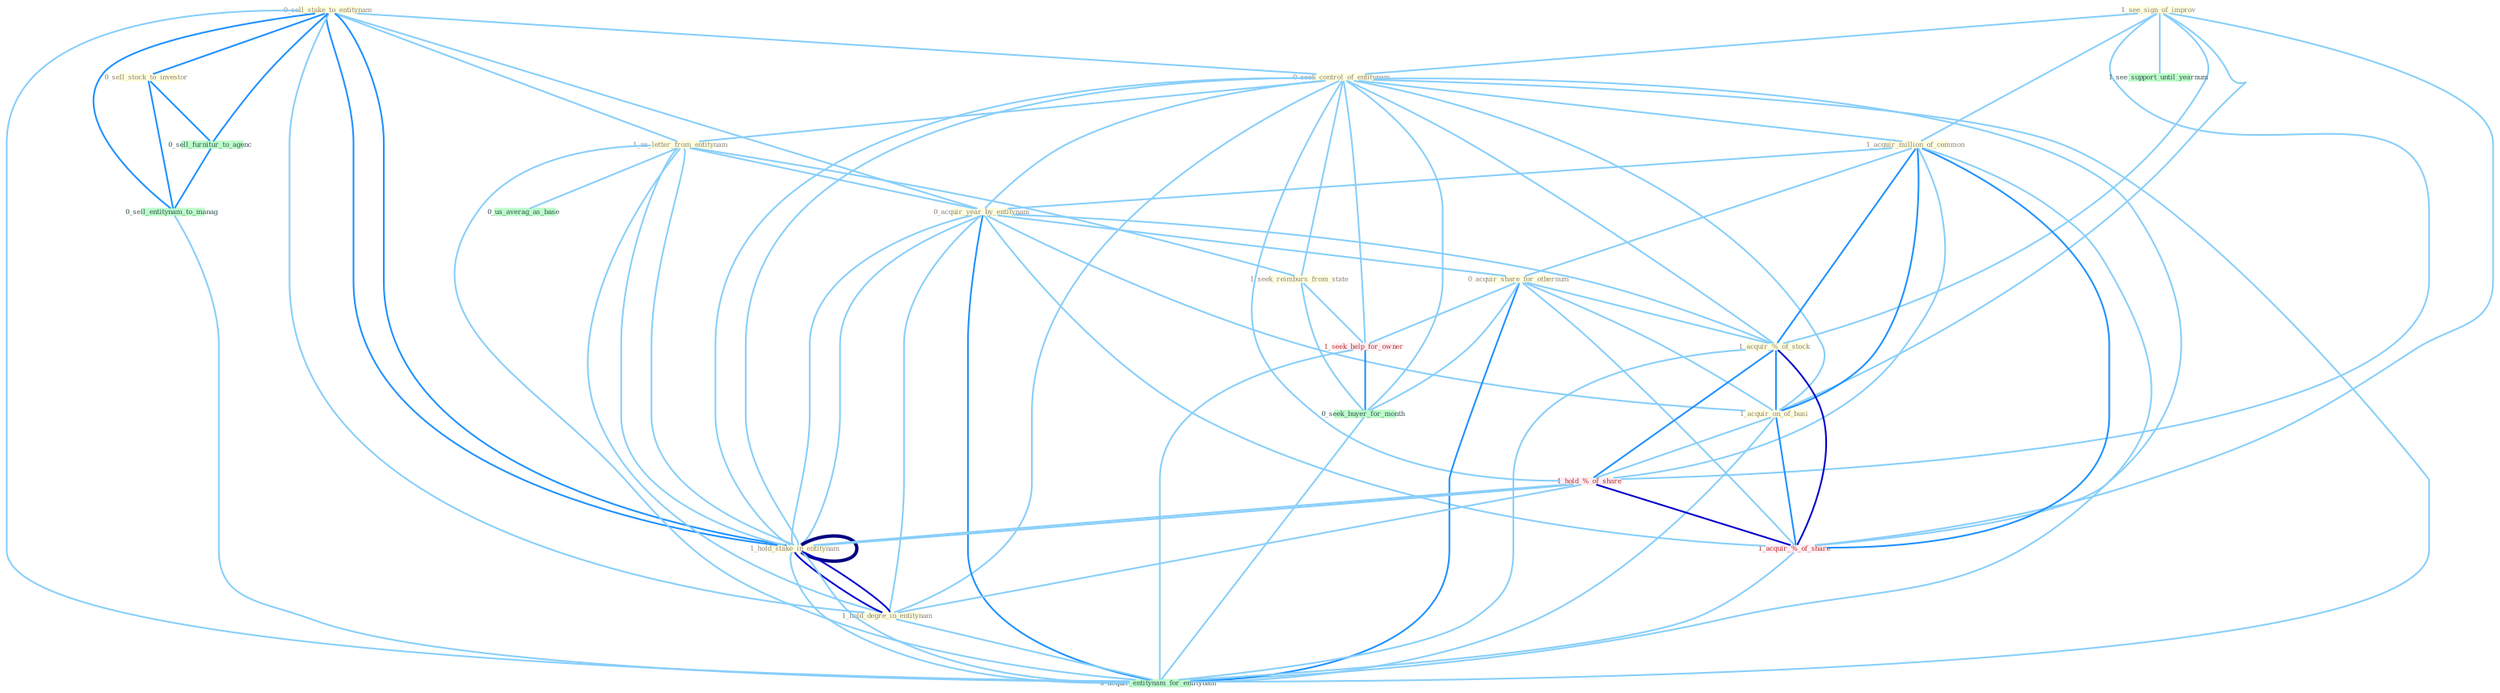 Graph G{ 
    node
    [shape=polygon,style=filled,width=.5,height=.06,color="#BDFCC9",fixedsize=true,fontsize=4,
    fontcolor="#2f4f4f"];
    {node
    [color="#ffffe0", fontcolor="#8b7d6b"] "0_sell_stake_to_entitynam " "1_see_sign_of_improv " "0_seek_control_of_entitynam " "1_acquir_million_of_common " "1_us_letter_from_entitynam " "0_acquir_year_by_entitynam " "0_acquir_share_for_othernum " "1_acquir_%_of_stock " "1_hold_stake_in_entitynam " "1_hold_degre_in_entitynam " "0_sell_stock_to_investor " "1_seek_reimburs_from_state " "1_acquir_on_of_busi "}
{node [color="#fff0f5", fontcolor="#b22222"] "1_hold_%_of_share " "1_hold_stake_in_entitynam " "1_seek_help_for_owner " "1_acquir_%_of_share "}
edge [color="#B0E2FF"];

	"0_sell_stake_to_entitynam " -- "0_seek_control_of_entitynam " [w="1", color="#87cefa" ];
	"0_sell_stake_to_entitynam " -- "1_us_letter_from_entitynam " [w="1", color="#87cefa" ];
	"0_sell_stake_to_entitynam " -- "0_acquir_year_by_entitynam " [w="1", color="#87cefa" ];
	"0_sell_stake_to_entitynam " -- "1_hold_stake_in_entitynam " [w="2", color="#1e90ff" , len=0.8];
	"0_sell_stake_to_entitynam " -- "1_hold_degre_in_entitynam " [w="1", color="#87cefa" ];
	"0_sell_stake_to_entitynam " -- "0_sell_stock_to_investor " [w="2", color="#1e90ff" , len=0.8];
	"0_sell_stake_to_entitynam " -- "1_hold_stake_in_entitynam " [w="2", color="#1e90ff" , len=0.8];
	"0_sell_stake_to_entitynam " -- "0_sell_furnitur_to_agenc " [w="2", color="#1e90ff" , len=0.8];
	"0_sell_stake_to_entitynam " -- "0_sell_entitynam_to_manag " [w="2", color="#1e90ff" , len=0.8];
	"0_sell_stake_to_entitynam " -- "0_acquir_entitynam_for_entitynam " [w="1", color="#87cefa" ];
	"1_see_sign_of_improv " -- "0_seek_control_of_entitynam " [w="1", color="#87cefa" ];
	"1_see_sign_of_improv " -- "1_acquir_million_of_common " [w="1", color="#87cefa" ];
	"1_see_sign_of_improv " -- "1_acquir_%_of_stock " [w="1", color="#87cefa" ];
	"1_see_sign_of_improv " -- "1_acquir_on_of_busi " [w="1", color="#87cefa" ];
	"1_see_sign_of_improv " -- "1_hold_%_of_share " [w="1", color="#87cefa" ];
	"1_see_sign_of_improv " -- "1_acquir_%_of_share " [w="1", color="#87cefa" ];
	"1_see_sign_of_improv " -- "1_see_support_until_yearnum " [w="1", color="#87cefa" ];
	"0_seek_control_of_entitynam " -- "1_acquir_million_of_common " [w="1", color="#87cefa" ];
	"0_seek_control_of_entitynam " -- "1_us_letter_from_entitynam " [w="1", color="#87cefa" ];
	"0_seek_control_of_entitynam " -- "0_acquir_year_by_entitynam " [w="1", color="#87cefa" ];
	"0_seek_control_of_entitynam " -- "1_acquir_%_of_stock " [w="1", color="#87cefa" ];
	"0_seek_control_of_entitynam " -- "1_hold_stake_in_entitynam " [w="1", color="#87cefa" ];
	"0_seek_control_of_entitynam " -- "1_hold_degre_in_entitynam " [w="1", color="#87cefa" ];
	"0_seek_control_of_entitynam " -- "1_seek_reimburs_from_state " [w="1", color="#87cefa" ];
	"0_seek_control_of_entitynam " -- "1_acquir_on_of_busi " [w="1", color="#87cefa" ];
	"0_seek_control_of_entitynam " -- "1_hold_%_of_share " [w="1", color="#87cefa" ];
	"0_seek_control_of_entitynam " -- "1_hold_stake_in_entitynam " [w="1", color="#87cefa" ];
	"0_seek_control_of_entitynam " -- "1_seek_help_for_owner " [w="1", color="#87cefa" ];
	"0_seek_control_of_entitynam " -- "0_seek_buyer_for_month " [w="1", color="#87cefa" ];
	"0_seek_control_of_entitynam " -- "1_acquir_%_of_share " [w="1", color="#87cefa" ];
	"0_seek_control_of_entitynam " -- "0_acquir_entitynam_for_entitynam " [w="1", color="#87cefa" ];
	"1_acquir_million_of_common " -- "0_acquir_year_by_entitynam " [w="1", color="#87cefa" ];
	"1_acquir_million_of_common " -- "0_acquir_share_for_othernum " [w="1", color="#87cefa" ];
	"1_acquir_million_of_common " -- "1_acquir_%_of_stock " [w="2", color="#1e90ff" , len=0.8];
	"1_acquir_million_of_common " -- "1_acquir_on_of_busi " [w="2", color="#1e90ff" , len=0.8];
	"1_acquir_million_of_common " -- "1_hold_%_of_share " [w="1", color="#87cefa" ];
	"1_acquir_million_of_common " -- "1_acquir_%_of_share " [w="2", color="#1e90ff" , len=0.8];
	"1_acquir_million_of_common " -- "0_acquir_entitynam_for_entitynam " [w="1", color="#87cefa" ];
	"1_us_letter_from_entitynam " -- "0_acquir_year_by_entitynam " [w="1", color="#87cefa" ];
	"1_us_letter_from_entitynam " -- "1_hold_stake_in_entitynam " [w="1", color="#87cefa" ];
	"1_us_letter_from_entitynam " -- "1_hold_degre_in_entitynam " [w="1", color="#87cefa" ];
	"1_us_letter_from_entitynam " -- "1_seek_reimburs_from_state " [w="1", color="#87cefa" ];
	"1_us_letter_from_entitynam " -- "1_hold_stake_in_entitynam " [w="1", color="#87cefa" ];
	"1_us_letter_from_entitynam " -- "0_us_averag_as_base " [w="1", color="#87cefa" ];
	"1_us_letter_from_entitynam " -- "0_acquir_entitynam_for_entitynam " [w="1", color="#87cefa" ];
	"0_acquir_year_by_entitynam " -- "0_acquir_share_for_othernum " [w="1", color="#87cefa" ];
	"0_acquir_year_by_entitynam " -- "1_acquir_%_of_stock " [w="1", color="#87cefa" ];
	"0_acquir_year_by_entitynam " -- "1_hold_stake_in_entitynam " [w="1", color="#87cefa" ];
	"0_acquir_year_by_entitynam " -- "1_hold_degre_in_entitynam " [w="1", color="#87cefa" ];
	"0_acquir_year_by_entitynam " -- "1_acquir_on_of_busi " [w="1", color="#87cefa" ];
	"0_acquir_year_by_entitynam " -- "1_hold_stake_in_entitynam " [w="1", color="#87cefa" ];
	"0_acquir_year_by_entitynam " -- "1_acquir_%_of_share " [w="1", color="#87cefa" ];
	"0_acquir_year_by_entitynam " -- "0_acquir_entitynam_for_entitynam " [w="2", color="#1e90ff" , len=0.8];
	"0_acquir_share_for_othernum " -- "1_acquir_%_of_stock " [w="1", color="#87cefa" ];
	"0_acquir_share_for_othernum " -- "1_acquir_on_of_busi " [w="1", color="#87cefa" ];
	"0_acquir_share_for_othernum " -- "1_seek_help_for_owner " [w="1", color="#87cefa" ];
	"0_acquir_share_for_othernum " -- "0_seek_buyer_for_month " [w="1", color="#87cefa" ];
	"0_acquir_share_for_othernum " -- "1_acquir_%_of_share " [w="1", color="#87cefa" ];
	"0_acquir_share_for_othernum " -- "0_acquir_entitynam_for_entitynam " [w="2", color="#1e90ff" , len=0.8];
	"1_acquir_%_of_stock " -- "1_acquir_on_of_busi " [w="2", color="#1e90ff" , len=0.8];
	"1_acquir_%_of_stock " -- "1_hold_%_of_share " [w="2", color="#1e90ff" , len=0.8];
	"1_acquir_%_of_stock " -- "1_acquir_%_of_share " [w="3", color="#0000cd" , len=0.6];
	"1_acquir_%_of_stock " -- "0_acquir_entitynam_for_entitynam " [w="1", color="#87cefa" ];
	"1_hold_stake_in_entitynam " -- "1_hold_degre_in_entitynam " [w="3", color="#0000cd" , len=0.6];
	"1_hold_stake_in_entitynam " -- "1_hold_%_of_share " [w="1", color="#87cefa" ];
	"1_hold_stake_in_entitynam " -- "1_hold_stake_in_entitynam " [w="4", style=bold, color="#000080", len=0.4];
	"1_hold_stake_in_entitynam " -- "0_acquir_entitynam_for_entitynam " [w="1", color="#87cefa" ];
	"1_hold_degre_in_entitynam " -- "1_hold_%_of_share " [w="1", color="#87cefa" ];
	"1_hold_degre_in_entitynam " -- "1_hold_stake_in_entitynam " [w="3", color="#0000cd" , len=0.6];
	"1_hold_degre_in_entitynam " -- "0_acquir_entitynam_for_entitynam " [w="1", color="#87cefa" ];
	"0_sell_stock_to_investor " -- "0_sell_furnitur_to_agenc " [w="2", color="#1e90ff" , len=0.8];
	"0_sell_stock_to_investor " -- "0_sell_entitynam_to_manag " [w="2", color="#1e90ff" , len=0.8];
	"1_seek_reimburs_from_state " -- "1_seek_help_for_owner " [w="1", color="#87cefa" ];
	"1_seek_reimburs_from_state " -- "0_seek_buyer_for_month " [w="1", color="#87cefa" ];
	"1_acquir_on_of_busi " -- "1_hold_%_of_share " [w="1", color="#87cefa" ];
	"1_acquir_on_of_busi " -- "1_acquir_%_of_share " [w="2", color="#1e90ff" , len=0.8];
	"1_acquir_on_of_busi " -- "0_acquir_entitynam_for_entitynam " [w="1", color="#87cefa" ];
	"1_hold_%_of_share " -- "1_hold_stake_in_entitynam " [w="1", color="#87cefa" ];
	"1_hold_%_of_share " -- "1_acquir_%_of_share " [w="3", color="#0000cd" , len=0.6];
	"1_hold_stake_in_entitynam " -- "0_acquir_entitynam_for_entitynam " [w="1", color="#87cefa" ];
	"1_seek_help_for_owner " -- "0_seek_buyer_for_month " [w="2", color="#1e90ff" , len=0.8];
	"1_seek_help_for_owner " -- "0_acquir_entitynam_for_entitynam " [w="1", color="#87cefa" ];
	"0_seek_buyer_for_month " -- "0_acquir_entitynam_for_entitynam " [w="1", color="#87cefa" ];
	"1_acquir_%_of_share " -- "0_acquir_entitynam_for_entitynam " [w="1", color="#87cefa" ];
	"0_sell_furnitur_to_agenc " -- "0_sell_entitynam_to_manag " [w="2", color="#1e90ff" , len=0.8];
	"0_sell_entitynam_to_manag " -- "0_acquir_entitynam_for_entitynam " [w="1", color="#87cefa" ];
}